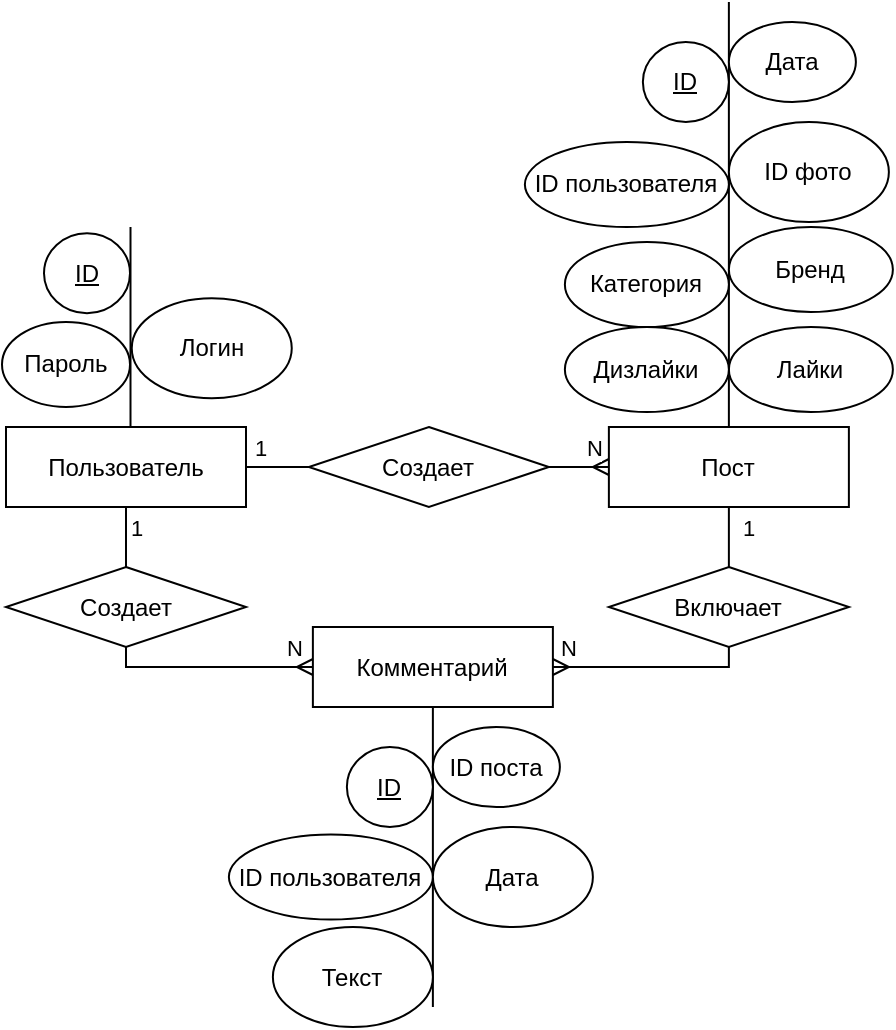 <mxfile>
    <diagram id="iV2fyk_mm7ZKU7CcWkow" name="Страница 1">
        <mxGraphModel dx="1066" dy="440" grid="1" gridSize="10" guides="1" tooltips="1" connect="1" arrows="1" fold="1" page="1" pageScale="1" pageWidth="827" pageHeight="1169" math="0" shadow="0">
            <root>
                <mxCell id="0"/>
                <mxCell id="1" parent="0"/>
                <mxCell id="2" value="Пользователь" style="whiteSpace=wrap;html=1;align=center;" vertex="1" parent="1">
                    <mxGeometry x="152" y="252.5" width="120" height="40" as="geometry"/>
                </mxCell>
                <mxCell id="3" value="1" style="edgeStyle=none;html=1;exitX=0;exitY=0.5;exitDx=0;exitDy=0;entryX=1;entryY=0.5;entryDx=0;entryDy=0;endArrow=none;endFill=0;" edge="1" parent="1" source="5" target="2">
                    <mxGeometry x="0.548" y="-10" relative="1" as="geometry">
                        <mxPoint as="offset"/>
                    </mxGeometry>
                </mxCell>
                <mxCell id="4" value="N" style="edgeStyle=none;html=1;exitX=1;exitY=0.5;exitDx=0;exitDy=0;entryX=0;entryY=0.5;entryDx=0;entryDy=0;endArrow=ERmany;endFill=0;" edge="1" parent="1" source="5" target="14">
                    <mxGeometry x="0.5" y="10" relative="1" as="geometry">
                        <mxPoint as="offset"/>
                    </mxGeometry>
                </mxCell>
                <mxCell id="5" value="Создает" style="shape=rhombus;perimeter=rhombusPerimeter;whiteSpace=wrap;html=1;align=center;" vertex="1" parent="1">
                    <mxGeometry x="303.44" y="252.5" width="120" height="40" as="geometry"/>
                </mxCell>
                <mxCell id="6" value="" style="endArrow=none;html=1;rounded=0;entryX=0.5;entryY=1;entryDx=0;entryDy=0;" edge="1" parent="1">
                    <mxGeometry relative="1" as="geometry">
                        <mxPoint x="513.44" y="252.5" as="sourcePoint"/>
                        <mxPoint x="513.44" y="40" as="targetPoint"/>
                    </mxGeometry>
                </mxCell>
                <mxCell id="7" value="" style="line;strokeWidth=1;rotatable=0;dashed=0;labelPosition=right;align=left;verticalAlign=middle;spacingTop=0;spacingLeft=6;points=[];portConstraint=eastwest;direction=south;" vertex="1" parent="1">
                    <mxGeometry x="209.25" y="152.5" width="10" height="100" as="geometry"/>
                </mxCell>
                <mxCell id="14" value="Пост" style="whiteSpace=wrap;html=1;align=center;" vertex="1" parent="1">
                    <mxGeometry x="453.44" y="252.5" width="120" height="40" as="geometry"/>
                </mxCell>
                <mxCell id="15" value="ID" style="ellipse;whiteSpace=wrap;html=1;align=center;fontStyle=4;" vertex="1" parent="1">
                    <mxGeometry x="470.44" y="60" width="43" height="40" as="geometry"/>
                </mxCell>
                <mxCell id="16" value="ID пользователя" style="ellipse;whiteSpace=wrap;html=1;align=center;" vertex="1" parent="1">
                    <mxGeometry x="411.44" y="110" width="102" height="42.5" as="geometry"/>
                </mxCell>
                <mxCell id="17" value="ID фото" style="ellipse;whiteSpace=wrap;html=1;align=center;" vertex="1" parent="1">
                    <mxGeometry x="513.44" y="100" width="80" height="50" as="geometry"/>
                </mxCell>
                <mxCell id="18" value="Дата" style="ellipse;whiteSpace=wrap;html=1;align=center;" vertex="1" parent="1">
                    <mxGeometry x="513.44" y="50" width="63.5" height="40" as="geometry"/>
                </mxCell>
                <mxCell id="19" value="Категория" style="ellipse;whiteSpace=wrap;html=1;align=center;" vertex="1" parent="1">
                    <mxGeometry x="431.44" y="160" width="82" height="42.5" as="geometry"/>
                </mxCell>
                <mxCell id="20" value="" style="endArrow=none;html=1;rounded=0;entryX=0.5;entryY=1;entryDx=0;entryDy=0;" edge="1" parent="1" target="21">
                    <mxGeometry relative="1" as="geometry">
                        <mxPoint x="365.44" y="542.5" as="sourcePoint"/>
                        <mxPoint x="505.44" y="382.5" as="targetPoint"/>
                    </mxGeometry>
                </mxCell>
                <mxCell id="21" value="Комментарий" style="whiteSpace=wrap;html=1;align=center;" vertex="1" parent="1">
                    <mxGeometry x="305.44" y="352.5" width="120" height="40" as="geometry"/>
                </mxCell>
                <mxCell id="22" value="ID" style="ellipse;whiteSpace=wrap;html=1;align=center;fontStyle=4;" vertex="1" parent="1">
                    <mxGeometry x="322.44" y="412.5" width="43" height="40" as="geometry"/>
                </mxCell>
                <mxCell id="23" value="ID пользователя" style="ellipse;whiteSpace=wrap;html=1;align=center;" vertex="1" parent="1">
                    <mxGeometry x="263.44" y="456.25" width="102" height="42.5" as="geometry"/>
                </mxCell>
                <mxCell id="24" value="Дата" style="ellipse;whiteSpace=wrap;html=1;align=center;" vertex="1" parent="1">
                    <mxGeometry x="365.44" y="452.5" width="80" height="50" as="geometry"/>
                </mxCell>
                <mxCell id="25" value="ID поста" style="ellipse;whiteSpace=wrap;html=1;align=center;" vertex="1" parent="1">
                    <mxGeometry x="365.44" y="402.5" width="63.5" height="40" as="geometry"/>
                </mxCell>
                <mxCell id="26" value="1" style="edgeStyle=none;html=1;exitX=0.5;exitY=0;exitDx=0;exitDy=0;entryX=0.5;entryY=1;entryDx=0;entryDy=0;endArrow=none;endFill=0;" edge="1" parent="1" source="28" target="14">
                    <mxGeometry x="0.333" y="-10" relative="1" as="geometry">
                        <mxPoint as="offset"/>
                    </mxGeometry>
                </mxCell>
                <mxCell id="27" value="N" style="edgeStyle=orthogonalEdgeStyle;html=1;exitX=0.5;exitY=1;exitDx=0;exitDy=0;endArrow=ERmany;endFill=0;rounded=0;entryX=0;entryY=0.5;entryDx=0;entryDy=0;" edge="1" parent="1" source="83" target="21">
                    <mxGeometry x="0.806" y="10" relative="1" as="geometry">
                        <mxPoint x="303.44" y="372.5" as="targetPoint"/>
                        <mxPoint as="offset"/>
                        <mxPoint x="263.44" y="372.5" as="sourcePoint"/>
                        <Array as="points">
                            <mxPoint x="212.44" y="372.5"/>
                        </Array>
                    </mxGeometry>
                </mxCell>
                <mxCell id="28" value="Включает" style="shape=rhombus;perimeter=rhombusPerimeter;whiteSpace=wrap;html=1;align=center;" vertex="1" parent="1">
                    <mxGeometry x="453.44" y="322.5" width="120" height="40" as="geometry"/>
                </mxCell>
                <mxCell id="42" value="N" style="edgeStyle=none;rounded=0;html=1;entryX=1;entryY=0.5;entryDx=0;entryDy=0;endArrow=ERmany;endFill=0;exitX=0.5;exitY=1;exitDx=0;exitDy=0;" edge="1" parent="1" source="28" target="21">
                    <mxGeometry x="0.837" y="-10" relative="1" as="geometry">
                        <mxPoint as="offset"/>
                        <mxPoint x="463.44" y="372.5" as="sourcePoint"/>
                        <Array as="points">
                            <mxPoint x="513.44" y="372.5"/>
                        </Array>
                    </mxGeometry>
                </mxCell>
                <mxCell id="57" value="Логин" style="ellipse;whiteSpace=wrap;html=1;align=center;" vertex="1" parent="1">
                    <mxGeometry x="214.88" y="188.12" width="80" height="50" as="geometry"/>
                </mxCell>
                <mxCell id="58" value="ID" style="ellipse;whiteSpace=wrap;html=1;align=center;fontStyle=4;" vertex="1" parent="1">
                    <mxGeometry x="171" y="155.62" width="43" height="40" as="geometry"/>
                </mxCell>
                <mxCell id="59" value="Пароль" style="ellipse;whiteSpace=wrap;html=1;align=center;" vertex="1" parent="1">
                    <mxGeometry x="150" y="199.99" width="64" height="42.5" as="geometry"/>
                </mxCell>
                <mxCell id="60" value="Бренд" style="ellipse;whiteSpace=wrap;html=1;align=center;" vertex="1" parent="1">
                    <mxGeometry x="513.44" y="152.5" width="82" height="42.5" as="geometry"/>
                </mxCell>
                <mxCell id="61" value="Лайки" style="ellipse;whiteSpace=wrap;html=1;align=center;" vertex="1" parent="1">
                    <mxGeometry x="513.44" y="202.5" width="82" height="42.5" as="geometry"/>
                </mxCell>
                <mxCell id="62" value="Дизлайки" style="ellipse;whiteSpace=wrap;html=1;align=center;" vertex="1" parent="1">
                    <mxGeometry x="431.44" y="202.5" width="82" height="42.5" as="geometry"/>
                </mxCell>
                <mxCell id="82" value="Текст" style="ellipse;whiteSpace=wrap;html=1;align=center;" vertex="1" parent="1">
                    <mxGeometry x="285.44" y="502.5" width="80" height="50" as="geometry"/>
                </mxCell>
                <mxCell id="83" value="Создает" style="shape=rhombus;perimeter=rhombusPerimeter;whiteSpace=wrap;html=1;align=center;" vertex="1" parent="1">
                    <mxGeometry x="152" y="322.5" width="120" height="40" as="geometry"/>
                </mxCell>
                <mxCell id="84" value="1" style="edgeStyle=none;html=1;exitX=0.5;exitY=0;exitDx=0;exitDy=0;entryX=0.5;entryY=1;entryDx=0;entryDy=0;endArrow=none;endFill=0;" edge="1" parent="1" source="83" target="2">
                    <mxGeometry x="0.333" y="-5" relative="1" as="geometry">
                        <mxPoint as="offset"/>
                        <mxPoint x="313.44" y="282.5" as="sourcePoint"/>
                        <mxPoint x="278.0" y="282.5" as="targetPoint"/>
                    </mxGeometry>
                </mxCell>
            </root>
        </mxGraphModel>
    </diagram>
</mxfile>
